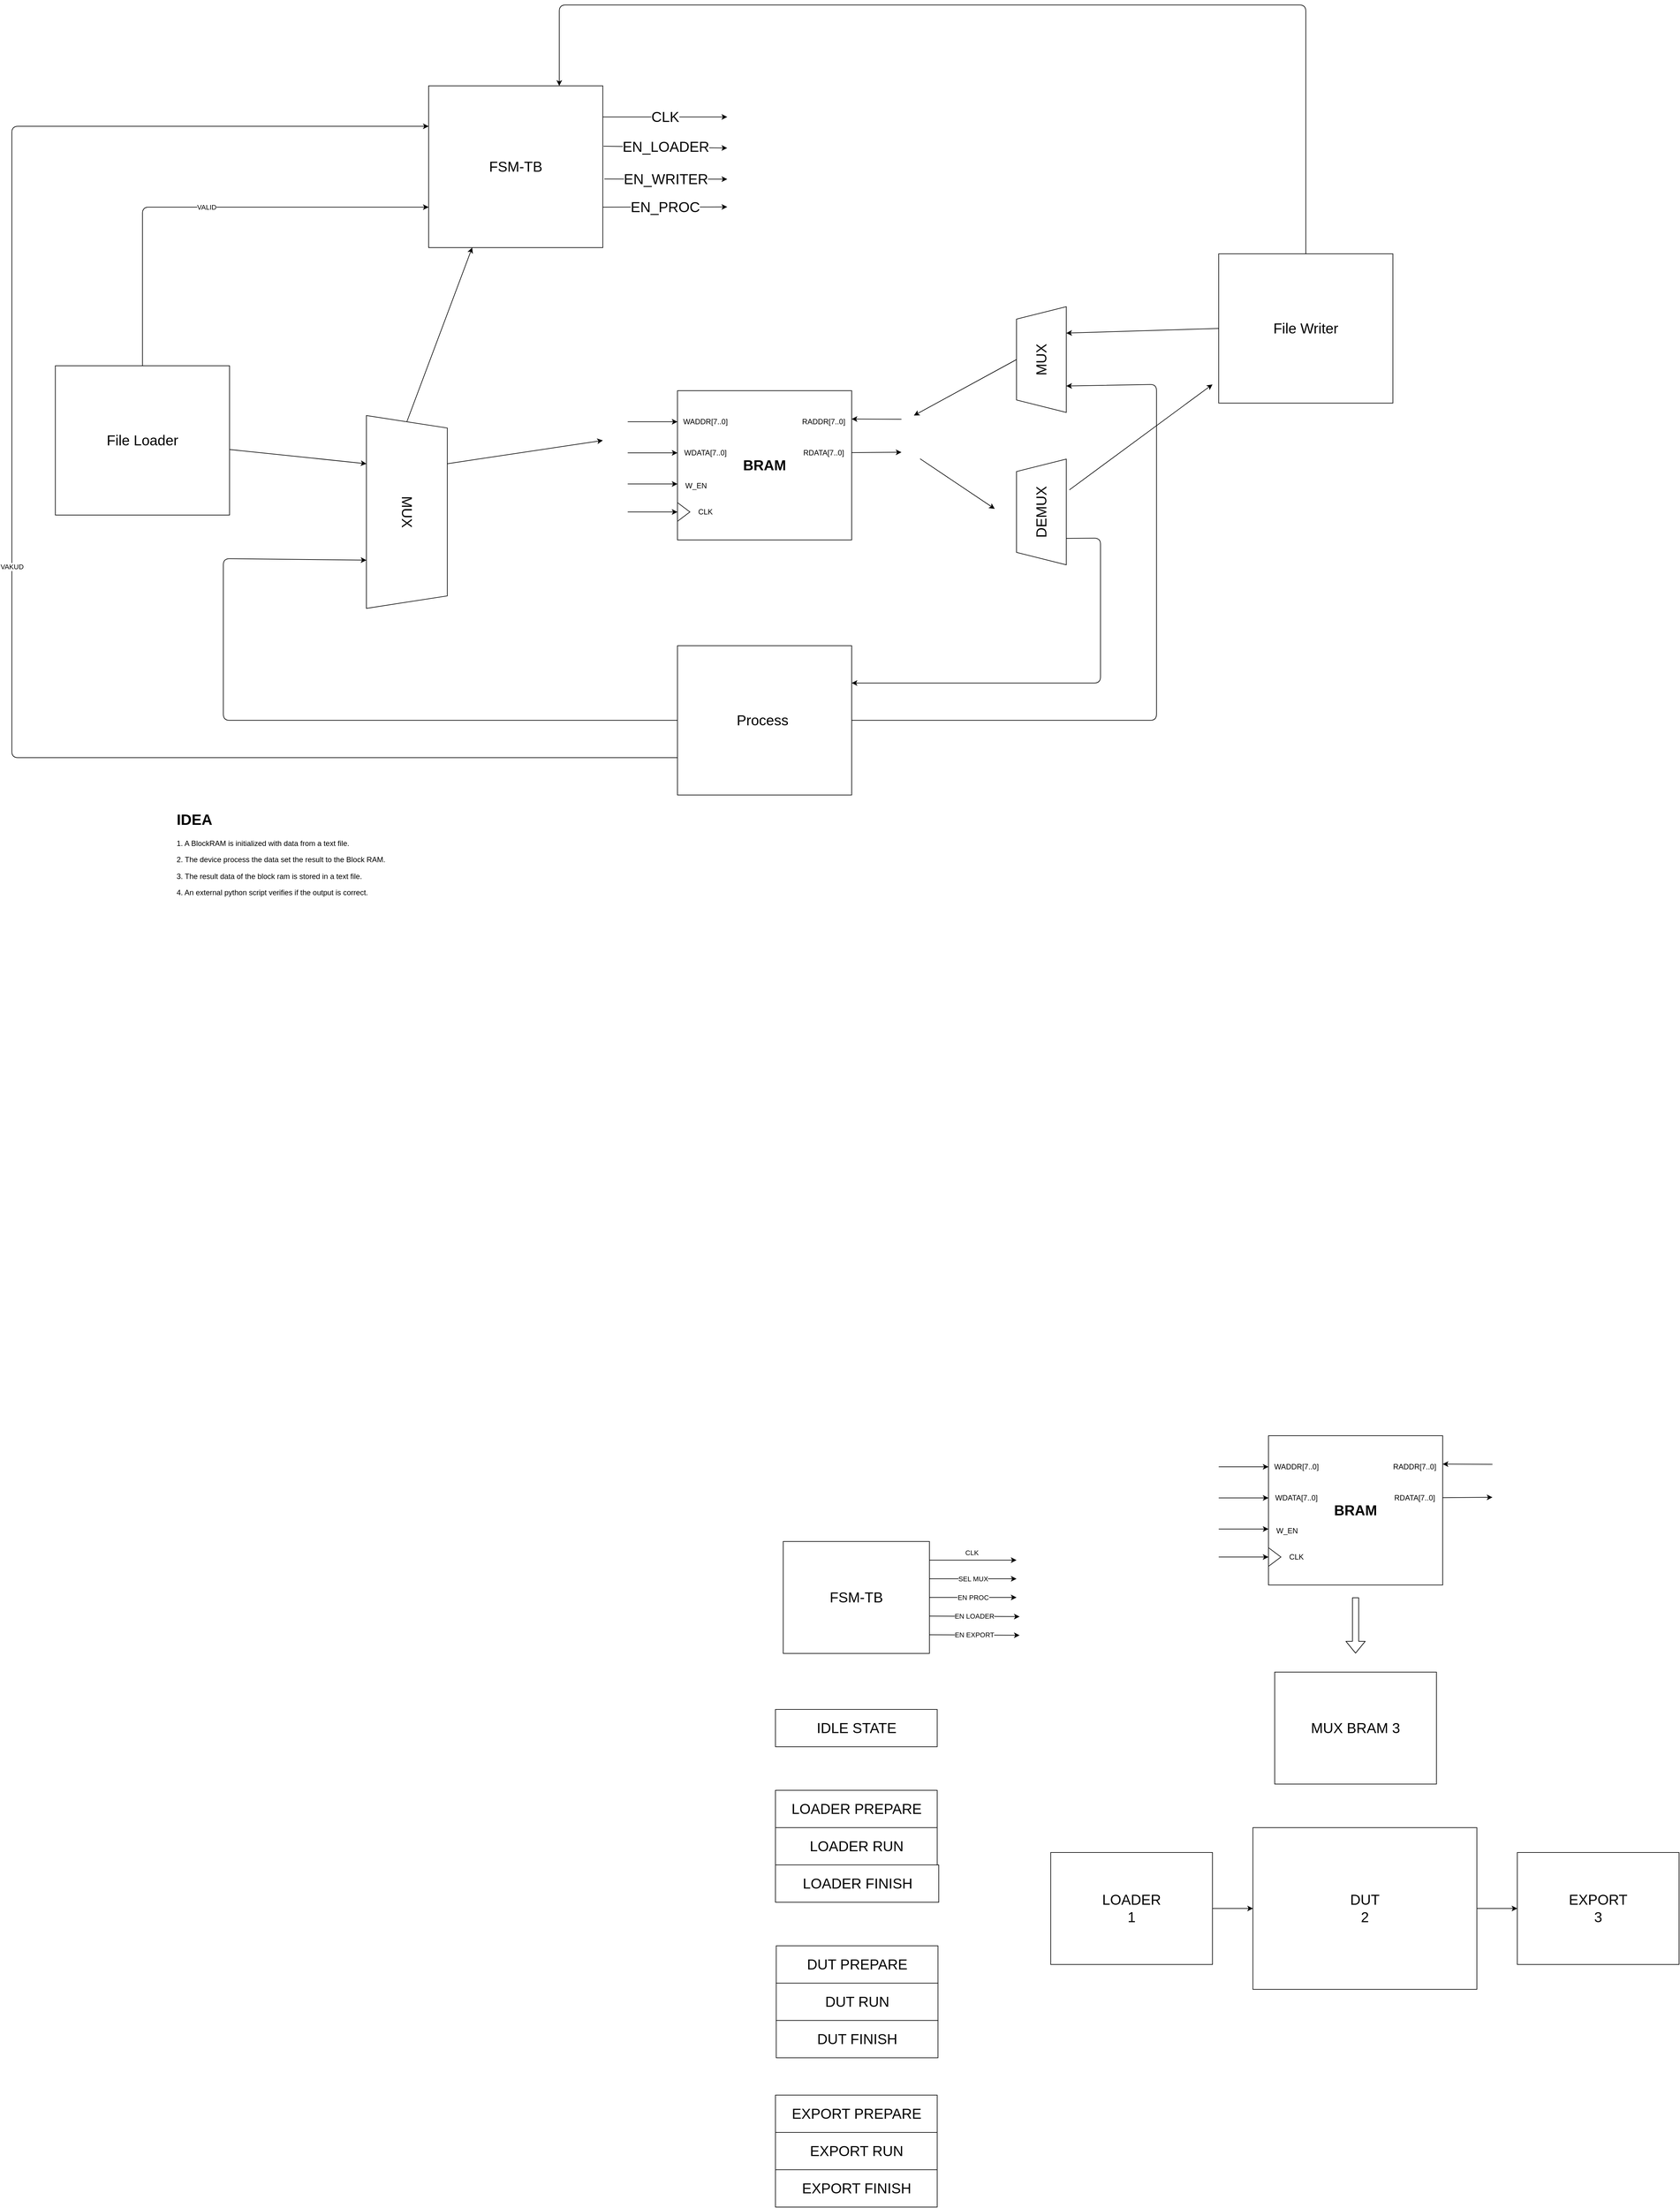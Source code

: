 <mxfile>
    <diagram id="fAGG9gf-buG52Wg7ILpe" name="BRAM">
        <mxGraphModel dx="4604" dy="2287" grid="1" gridSize="10" guides="1" tooltips="1" connect="1" arrows="1" fold="1" page="0" pageScale="1" pageWidth="850" pageHeight="1100" math="0" shadow="0">
            <root>
                <mxCell id="0"/>
                <mxCell id="1" parent="0"/>
                <mxCell id="2" value="BRAM" style="rounded=0;whiteSpace=wrap;html=1;fontStyle=1;fontSize=23;" parent="1" vertex="1">
                    <mxGeometry x="200" y="160" width="280" height="240" as="geometry"/>
                </mxCell>
                <mxCell id="9" value="WADDR[7..0]" style="text;html=1;strokeColor=none;fillColor=none;align=center;verticalAlign=middle;whiteSpace=wrap;rounded=0;" parent="1" vertex="1">
                    <mxGeometry x="210" y="200" width="70" height="20" as="geometry"/>
                </mxCell>
                <mxCell id="10" value="WDATA[7..0]" style="text;html=1;strokeColor=none;fillColor=none;align=center;verticalAlign=middle;whiteSpace=wrap;rounded=0;" parent="1" vertex="1">
                    <mxGeometry x="210" y="250" width="70" height="20" as="geometry"/>
                </mxCell>
                <mxCell id="12" value="CLK" style="text;html=1;strokeColor=none;fillColor=none;align=center;verticalAlign=middle;whiteSpace=wrap;rounded=0;" parent="1" vertex="1">
                    <mxGeometry x="225" y="342.5" width="40" height="25" as="geometry"/>
                </mxCell>
                <mxCell id="15" value="" style="endArrow=classic;html=1;" parent="1" edge="1">
                    <mxGeometry width="50" height="50" relative="1" as="geometry">
                        <mxPoint x="120" y="210" as="sourcePoint"/>
                        <mxPoint x="200" y="210" as="targetPoint"/>
                    </mxGeometry>
                </mxCell>
                <mxCell id="18" value="" style="endArrow=classic;html=1;" parent="1" edge="1">
                    <mxGeometry width="50" height="50" relative="1" as="geometry">
                        <mxPoint x="120" y="260" as="sourcePoint"/>
                        <mxPoint x="200" y="260" as="targetPoint"/>
                    </mxGeometry>
                </mxCell>
                <mxCell id="19" value="" style="endArrow=classic;html=1;" parent="1" edge="1">
                    <mxGeometry width="50" height="50" relative="1" as="geometry">
                        <mxPoint x="120" y="355" as="sourcePoint"/>
                        <mxPoint x="200" y="355" as="targetPoint"/>
                    </mxGeometry>
                </mxCell>
                <mxCell id="20" value="" style="triangle;whiteSpace=wrap;html=1;" parent="1" vertex="1">
                    <mxGeometry x="200" y="340" width="20" height="30" as="geometry"/>
                </mxCell>
                <mxCell id="21" value="" style="endArrow=classic;html=1;" parent="1" edge="1">
                    <mxGeometry width="50" height="50" relative="1" as="geometry">
                        <mxPoint x="120" y="310" as="sourcePoint"/>
                        <mxPoint x="200" y="310" as="targetPoint"/>
                    </mxGeometry>
                </mxCell>
                <mxCell id="22" value="W_EN" style="text;html=1;strokeColor=none;fillColor=none;align=center;verticalAlign=middle;whiteSpace=wrap;rounded=0;" parent="1" vertex="1">
                    <mxGeometry x="210" y="300" width="40" height="25" as="geometry"/>
                </mxCell>
                <mxCell id="23" value="" style="endArrow=classic;html=1;" parent="1" edge="1">
                    <mxGeometry width="50" height="50" relative="1" as="geometry">
                        <mxPoint x="480" y="259.66" as="sourcePoint"/>
                        <mxPoint x="560" y="259" as="targetPoint"/>
                    </mxGeometry>
                </mxCell>
                <mxCell id="24" value="" style="endArrow=classic;html=1;entryX=1;entryY=0.19;entryDx=0;entryDy=0;entryPerimeter=0;" parent="1" target="2" edge="1">
                    <mxGeometry width="50" height="50" relative="1" as="geometry">
                        <mxPoint x="560" y="206" as="sourcePoint"/>
                        <mxPoint x="730" y="190.0" as="targetPoint"/>
                    </mxGeometry>
                </mxCell>
                <mxCell id="25" value="RADDR[7..0]" style="text;html=1;strokeColor=none;fillColor=none;align=center;verticalAlign=middle;whiteSpace=wrap;rounded=0;" parent="1" vertex="1">
                    <mxGeometry x="400" y="200" width="70" height="20" as="geometry"/>
                </mxCell>
                <mxCell id="26" value="RDATA[7..0]" style="text;html=1;strokeColor=none;fillColor=none;align=center;verticalAlign=middle;whiteSpace=wrap;rounded=0;" parent="1" vertex="1">
                    <mxGeometry x="400" y="250" width="70" height="20" as="geometry"/>
                </mxCell>
                <mxCell id="34" style="edgeStyle=none;html=1;entryX=0.25;entryY=1;entryDx=0;entryDy=0;fontSize=23;" parent="1" source="28" target="30" edge="1">
                    <mxGeometry relative="1" as="geometry"/>
                </mxCell>
                <mxCell id="50" value="VALID" style="edgeStyle=none;html=1;exitX=0.5;exitY=0;exitDx=0;exitDy=0;entryX=0;entryY=0.75;entryDx=0;entryDy=0;" parent="1" source="28" target="44" edge="1">
                    <mxGeometry relative="1" as="geometry">
                        <Array as="points">
                            <mxPoint x="-660" y="-135"/>
                        </Array>
                    </mxGeometry>
                </mxCell>
                <mxCell id="28" value="File Loader" style="rounded=0;whiteSpace=wrap;html=1;fontSize=23;" parent="1" vertex="1">
                    <mxGeometry x="-800" y="120" width="280" height="240" as="geometry"/>
                </mxCell>
                <mxCell id="33" style="edgeStyle=none;html=1;exitX=0.25;exitY=0;exitDx=0;exitDy=0;fontSize=23;" parent="1" source="30" edge="1">
                    <mxGeometry relative="1" as="geometry">
                        <mxPoint x="80" y="240" as="targetPoint"/>
                    </mxGeometry>
                </mxCell>
                <mxCell id="49" style="edgeStyle=none;html=1;exitX=0;exitY=0.5;exitDx=0;exitDy=0;entryX=0.25;entryY=1;entryDx=0;entryDy=0;" parent="1" source="30" target="44" edge="1">
                    <mxGeometry relative="1" as="geometry"/>
                </mxCell>
                <mxCell id="30" value="MUX" style="shape=trapezoid;perimeter=trapezoidPerimeter;whiteSpace=wrap;html=1;fixedSize=1;fontSize=23;rotation=90;" parent="1" vertex="1">
                    <mxGeometry x="-390" y="290" width="310" height="130" as="geometry"/>
                </mxCell>
                <mxCell id="35" style="edgeStyle=none;html=1;exitX=0;exitY=0.5;exitDx=0;exitDy=0;entryX=0.75;entryY=1;entryDx=0;entryDy=0;fontSize=23;" parent="1" source="31" target="30" edge="1">
                    <mxGeometry relative="1" as="geometry">
                        <Array as="points">
                            <mxPoint x="-530" y="690"/>
                            <mxPoint x="-530" y="430"/>
                        </Array>
                    </mxGeometry>
                </mxCell>
                <mxCell id="36" style="edgeStyle=none;html=1;exitX=1;exitY=0.5;exitDx=0;exitDy=0;entryX=0.25;entryY=1;entryDx=0;entryDy=0;fontSize=23;" parent="1" source="31" target="32" edge="1">
                    <mxGeometry relative="1" as="geometry">
                        <Array as="points">
                            <mxPoint x="970" y="690"/>
                            <mxPoint x="970" y="150"/>
                        </Array>
                    </mxGeometry>
                </mxCell>
                <mxCell id="51" value="VAKUD" style="edgeStyle=orthogonalEdgeStyle;html=1;exitX=0;exitY=0.75;exitDx=0;exitDy=0;entryX=0;entryY=0.25;entryDx=0;entryDy=0;" parent="1" source="31" target="44" edge="1">
                    <mxGeometry relative="1" as="geometry">
                        <Array as="points">
                            <mxPoint x="-870" y="750"/>
                            <mxPoint x="-870" y="-265"/>
                        </Array>
                    </mxGeometry>
                </mxCell>
                <mxCell id="31" value="Process&amp;nbsp;" style="rounded=0;whiteSpace=wrap;html=1;fontSize=23;" parent="1" vertex="1">
                    <mxGeometry x="200" y="570" width="280" height="240" as="geometry"/>
                </mxCell>
                <mxCell id="37" style="edgeStyle=none;html=1;exitX=0.5;exitY=0;exitDx=0;exitDy=0;fontSize=23;" parent="1" source="32" edge="1">
                    <mxGeometry relative="1" as="geometry">
                        <mxPoint x="580" y="200" as="targetPoint"/>
                    </mxGeometry>
                </mxCell>
                <mxCell id="32" value="MUX" style="shape=trapezoid;perimeter=trapezoidPerimeter;whiteSpace=wrap;html=1;fixedSize=1;fontSize=23;rotation=-90;" parent="1" vertex="1">
                    <mxGeometry x="700" y="70" width="170" height="80" as="geometry"/>
                </mxCell>
                <mxCell id="39" style="edgeStyle=none;html=1;exitX=0;exitY=0.5;exitDx=0;exitDy=0;entryX=0.75;entryY=1;entryDx=0;entryDy=0;fontSize=23;" parent="1" source="38" target="32" edge="1">
                    <mxGeometry relative="1" as="geometry"/>
                </mxCell>
                <mxCell id="53" style="edgeStyle=orthogonalEdgeStyle;html=1;exitX=0.5;exitY=0;exitDx=0;exitDy=0;entryX=0.75;entryY=0;entryDx=0;entryDy=0;" parent="1" source="38" target="44" edge="1">
                    <mxGeometry relative="1" as="geometry">
                        <Array as="points">
                            <mxPoint x="1210" y="-460"/>
                            <mxPoint x="10" y="-460"/>
                        </Array>
                    </mxGeometry>
                </mxCell>
                <mxCell id="38" value="File Writer" style="rounded=0;whiteSpace=wrap;html=1;fontSize=23;" parent="1" vertex="1">
                    <mxGeometry x="1070" y="-60" width="280" height="240" as="geometry"/>
                </mxCell>
                <mxCell id="43" style="edgeStyle=none;html=1;exitX=0.25;exitY=1;exitDx=0;exitDy=0;entryX=1;entryY=0.25;entryDx=0;entryDy=0;fontSize=23;" parent="1" source="40" target="31" edge="1">
                    <mxGeometry relative="1" as="geometry">
                        <Array as="points">
                            <mxPoint x="880" y="397"/>
                            <mxPoint x="880" y="630"/>
                        </Array>
                    </mxGeometry>
                </mxCell>
                <mxCell id="40" value="DEMUX" style="shape=trapezoid;perimeter=trapezoidPerimeter;whiteSpace=wrap;html=1;fixedSize=1;fontSize=23;rotation=-90;" parent="1" vertex="1">
                    <mxGeometry x="700" y="315" width="170" height="80" as="geometry"/>
                </mxCell>
                <mxCell id="41" value="" style="endArrow=classic;html=1;" parent="1" edge="1">
                    <mxGeometry width="50" height="50" relative="1" as="geometry">
                        <mxPoint x="590" y="269.48" as="sourcePoint"/>
                        <mxPoint x="710" y="350" as="targetPoint"/>
                    </mxGeometry>
                </mxCell>
                <mxCell id="42" value="" style="endArrow=classic;html=1;" parent="1" edge="1">
                    <mxGeometry width="50" height="50" relative="1" as="geometry">
                        <mxPoint x="830" y="319.48" as="sourcePoint"/>
                        <mxPoint x="1060" y="150" as="targetPoint"/>
                    </mxGeometry>
                </mxCell>
                <mxCell id="45" value="CLK" style="edgeStyle=none;html=1;fontSize=23;" parent="1" edge="1">
                    <mxGeometry relative="1" as="geometry">
                        <mxPoint x="280" y="-280" as="targetPoint"/>
                        <mxPoint x="80" y="-280" as="sourcePoint"/>
                    </mxGeometry>
                </mxCell>
                <mxCell id="46" value="EN_LOADER" style="edgeStyle=none;html=1;exitX=1.004;exitY=0.373;exitDx=0;exitDy=0;fontSize=23;exitPerimeter=0;" parent="1" source="44" edge="1">
                    <mxGeometry relative="1" as="geometry">
                        <mxPoint x="280" y="-230" as="targetPoint"/>
                    </mxGeometry>
                </mxCell>
                <mxCell id="47" value="EN_WRITER" style="edgeStyle=none;html=1;exitX=1.009;exitY=0.576;exitDx=0;exitDy=0;fontSize=23;exitPerimeter=0;" parent="1" source="44" edge="1">
                    <mxGeometry relative="1" as="geometry">
                        <mxPoint x="280" y="-180" as="targetPoint"/>
                    </mxGeometry>
                </mxCell>
                <mxCell id="48" value="EN_PROC" style="edgeStyle=none;html=1;exitX=1;exitY=0.75;exitDx=0;exitDy=0;fontSize=23;" parent="1" source="44" edge="1">
                    <mxGeometry relative="1" as="geometry">
                        <mxPoint x="280" y="-135.333" as="targetPoint"/>
                    </mxGeometry>
                </mxCell>
                <mxCell id="44" value="FSM-TB" style="rounded=0;whiteSpace=wrap;html=1;fontSize=23;fontStyle=0" parent="1" vertex="1">
                    <mxGeometry x="-200" y="-330" width="280" height="260" as="geometry"/>
                </mxCell>
                <mxCell id="54" value="&lt;h1&gt;IDEA&lt;/h1&gt;&lt;p&gt;1. A BlockRAM is initialized with data from a text file.&lt;/p&gt;&lt;p&gt;2. The device process the data set the result to the Block RAM.&lt;/p&gt;&lt;p&gt;3. The result data of the block ram is stored in a text file.&lt;/p&gt;&lt;p&gt;4. An external python script verifies if the output is correct.&lt;/p&gt;&lt;p&gt;&lt;br&gt;&lt;/p&gt;&lt;p&gt;&lt;br&gt;&lt;/p&gt;" style="text;html=1;strokeColor=none;fillColor=none;spacing=5;spacingTop=-20;whiteSpace=wrap;overflow=hidden;rounded=0;" parent="1" vertex="1">
                    <mxGeometry x="-610" y="830" width="460" height="280" as="geometry"/>
                </mxCell>
                <mxCell id="69" value="" style="group" vertex="1" connectable="0" parent="1">
                    <mxGeometry x="1070" y="1840" width="440" height="240" as="geometry"/>
                </mxCell>
                <mxCell id="55" value="BRAM" style="rounded=0;whiteSpace=wrap;html=1;fontStyle=1;fontSize=23;" vertex="1" parent="69">
                    <mxGeometry x="80" width="280" height="240" as="geometry"/>
                </mxCell>
                <mxCell id="56" value="WADDR[7..0]" style="text;html=1;strokeColor=none;fillColor=none;align=center;verticalAlign=middle;whiteSpace=wrap;rounded=0;" vertex="1" parent="69">
                    <mxGeometry x="90" y="40" width="70" height="20" as="geometry"/>
                </mxCell>
                <mxCell id="57" value="WDATA[7..0]" style="text;html=1;strokeColor=none;fillColor=none;align=center;verticalAlign=middle;whiteSpace=wrap;rounded=0;" vertex="1" parent="69">
                    <mxGeometry x="90" y="90" width="70" height="20" as="geometry"/>
                </mxCell>
                <mxCell id="58" value="CLK" style="text;html=1;strokeColor=none;fillColor=none;align=center;verticalAlign=middle;whiteSpace=wrap;rounded=0;" vertex="1" parent="69">
                    <mxGeometry x="105" y="182.5" width="40" height="25" as="geometry"/>
                </mxCell>
                <mxCell id="59" value="" style="endArrow=classic;html=1;" edge="1" parent="69">
                    <mxGeometry width="50" height="50" relative="1" as="geometry">
                        <mxPoint y="50" as="sourcePoint"/>
                        <mxPoint x="80" y="50" as="targetPoint"/>
                    </mxGeometry>
                </mxCell>
                <mxCell id="60" value="" style="endArrow=classic;html=1;" edge="1" parent="69">
                    <mxGeometry width="50" height="50" relative="1" as="geometry">
                        <mxPoint y="100" as="sourcePoint"/>
                        <mxPoint x="80" y="100" as="targetPoint"/>
                    </mxGeometry>
                </mxCell>
                <mxCell id="61" value="" style="endArrow=classic;html=1;" edge="1" parent="69">
                    <mxGeometry width="50" height="50" relative="1" as="geometry">
                        <mxPoint y="195" as="sourcePoint"/>
                        <mxPoint x="80" y="195" as="targetPoint"/>
                    </mxGeometry>
                </mxCell>
                <mxCell id="62" value="" style="triangle;whiteSpace=wrap;html=1;" vertex="1" parent="69">
                    <mxGeometry x="80" y="180" width="20" height="30" as="geometry"/>
                </mxCell>
                <mxCell id="63" value="" style="endArrow=classic;html=1;" edge="1" parent="69">
                    <mxGeometry width="50" height="50" relative="1" as="geometry">
                        <mxPoint y="150" as="sourcePoint"/>
                        <mxPoint x="80" y="150" as="targetPoint"/>
                    </mxGeometry>
                </mxCell>
                <mxCell id="64" value="W_EN" style="text;html=1;strokeColor=none;fillColor=none;align=center;verticalAlign=middle;whiteSpace=wrap;rounded=0;" vertex="1" parent="69">
                    <mxGeometry x="90" y="140" width="40" height="25" as="geometry"/>
                </mxCell>
                <mxCell id="65" value="" style="endArrow=classic;html=1;" edge="1" parent="69">
                    <mxGeometry width="50" height="50" relative="1" as="geometry">
                        <mxPoint x="360" y="99.66" as="sourcePoint"/>
                        <mxPoint x="440" y="99.0" as="targetPoint"/>
                    </mxGeometry>
                </mxCell>
                <mxCell id="66" value="" style="endArrow=classic;html=1;entryX=1;entryY=0.19;entryDx=0;entryDy=0;entryPerimeter=0;" edge="1" parent="69" target="55">
                    <mxGeometry width="50" height="50" relative="1" as="geometry">
                        <mxPoint x="440" y="46" as="sourcePoint"/>
                        <mxPoint x="610" y="30.0" as="targetPoint"/>
                    </mxGeometry>
                </mxCell>
                <mxCell id="67" value="RADDR[7..0]" style="text;html=1;strokeColor=none;fillColor=none;align=center;verticalAlign=middle;whiteSpace=wrap;rounded=0;" vertex="1" parent="69">
                    <mxGeometry x="280" y="40" width="70" height="20" as="geometry"/>
                </mxCell>
                <mxCell id="68" value="RDATA[7..0]" style="text;html=1;strokeColor=none;fillColor=none;align=center;verticalAlign=middle;whiteSpace=wrap;rounded=0;" vertex="1" parent="69">
                    <mxGeometry x="280" y="90" width="70" height="20" as="geometry"/>
                </mxCell>
                <mxCell id="73" value="CLK" style="edgeStyle=none;html=1;" edge="1" parent="1">
                    <mxGeometry x="-0.032" y="12" relative="1" as="geometry">
                        <mxPoint x="745" y="2040" as="targetPoint"/>
                        <mxPoint x="605" y="2040" as="sourcePoint"/>
                        <mxPoint as="offset"/>
                    </mxGeometry>
                </mxCell>
                <mxCell id="74" value="SEL MUX" style="edgeStyle=none;html=1;" edge="1" parent="1">
                    <mxGeometry relative="1" as="geometry">
                        <mxPoint x="745" y="2070" as="targetPoint"/>
                        <mxPoint x="605" y="2070" as="sourcePoint"/>
                    </mxGeometry>
                </mxCell>
                <mxCell id="75" value="EN PROC" style="edgeStyle=none;html=1;" edge="1" parent="1">
                    <mxGeometry relative="1" as="geometry">
                        <mxPoint x="745" y="2100" as="targetPoint"/>
                        <mxPoint x="605" y="2100" as="sourcePoint"/>
                    </mxGeometry>
                </mxCell>
                <mxCell id="70" value="FSM-TB" style="rounded=0;whiteSpace=wrap;html=1;fontSize=23;fontStyle=0" vertex="1" parent="1">
                    <mxGeometry x="370" y="2010" width="235" height="180" as="geometry"/>
                </mxCell>
                <mxCell id="95" style="edgeStyle=none;html=1;exitX=1;exitY=0.5;exitDx=0;exitDy=0;entryX=0.5;entryY=1;entryDx=0;entryDy=0;" edge="1" parent="1" source="71" target="81">
                    <mxGeometry relative="1" as="geometry"/>
                </mxCell>
                <mxCell id="71" value="DUT&lt;br&gt;2" style="rounded=0;whiteSpace=wrap;html=1;fontSize=23;fontStyle=0" vertex="1" parent="1">
                    <mxGeometry x="1125" y="2470" width="360" height="260" as="geometry"/>
                </mxCell>
                <mxCell id="72" value="MUX BRAM 3" style="rounded=0;whiteSpace=wrap;html=1;fontSize=23;fontStyle=0;direction=south;" vertex="1" parent="1">
                    <mxGeometry x="1160" y="2220" width="260" height="180" as="geometry"/>
                </mxCell>
                <mxCell id="76" value="EN LOADER" style="edgeStyle=none;html=1;exitX=1;exitY=0.75;exitDx=0;exitDy=0;" edge="1" parent="1">
                    <mxGeometry relative="1" as="geometry">
                        <mxPoint x="750" y="2130.833" as="targetPoint"/>
                        <mxPoint x="605" y="2130" as="sourcePoint"/>
                    </mxGeometry>
                </mxCell>
                <mxCell id="77" value="EN EXPORT" style="edgeStyle=none;html=1;exitX=1;exitY=0.75;exitDx=0;exitDy=0;" edge="1" parent="1">
                    <mxGeometry relative="1" as="geometry">
                        <mxPoint x="750" y="2160.833" as="targetPoint"/>
                        <mxPoint x="605" y="2160" as="sourcePoint"/>
                    </mxGeometry>
                </mxCell>
                <mxCell id="79" value="" style="shape=flexArrow;endArrow=classic;html=1;" edge="1" parent="1">
                    <mxGeometry width="50" height="50" relative="1" as="geometry">
                        <mxPoint x="1290" y="2100" as="sourcePoint"/>
                        <mxPoint x="1290" y="2190" as="targetPoint"/>
                    </mxGeometry>
                </mxCell>
                <mxCell id="81" value="EXPORT&lt;br&gt;3" style="rounded=0;whiteSpace=wrap;html=1;fontSize=23;fontStyle=0;direction=south;" vertex="1" parent="1">
                    <mxGeometry x="1550" y="2510" width="260" height="180" as="geometry"/>
                </mxCell>
                <mxCell id="94" style="edgeStyle=none;html=1;exitX=0.5;exitY=0;exitDx=0;exitDy=0;entryX=0;entryY=0.5;entryDx=0;entryDy=0;" edge="1" parent="1" source="82" target="71">
                    <mxGeometry relative="1" as="geometry"/>
                </mxCell>
                <mxCell id="82" value="LOADER&lt;br&gt;1" style="rounded=0;whiteSpace=wrap;html=1;fontSize=23;fontStyle=0;direction=south;" vertex="1" parent="1">
                    <mxGeometry x="800" y="2510" width="260" height="180" as="geometry"/>
                </mxCell>
                <mxCell id="83" value="IDLE STATE" style="rounded=0;whiteSpace=wrap;html=1;fontSize=23;fontStyle=0;direction=south;" vertex="1" parent="1">
                    <mxGeometry x="357.5" y="2280" width="260" height="60" as="geometry"/>
                </mxCell>
                <mxCell id="84" value="LOADER PREPARE" style="rounded=0;whiteSpace=wrap;html=1;fontSize=23;fontStyle=0;direction=south;" vertex="1" parent="1">
                    <mxGeometry x="357.5" y="2410" width="260" height="60" as="geometry"/>
                </mxCell>
                <mxCell id="85" value="LOADER RUN" style="rounded=0;whiteSpace=wrap;html=1;fontSize=23;fontStyle=0;direction=south;" vertex="1" parent="1">
                    <mxGeometry x="357.5" y="2470" width="260" height="60" as="geometry"/>
                </mxCell>
                <mxCell id="86" value="LOADER FINISH" style="rounded=0;whiteSpace=wrap;html=1;fontSize=23;fontStyle=0;direction=south;" vertex="1" parent="1">
                    <mxGeometry x="357.5" y="2530" width="262.5" height="60" as="geometry"/>
                </mxCell>
                <mxCell id="87" value="DUT PREPARE" style="rounded=0;whiteSpace=wrap;html=1;fontSize=23;fontStyle=0;direction=south;" vertex="1" parent="1">
                    <mxGeometry x="358.75" y="2660" width="260" height="60" as="geometry"/>
                </mxCell>
                <mxCell id="88" value="DUT RUN" style="rounded=0;whiteSpace=wrap;html=1;fontSize=23;fontStyle=0;direction=south;" vertex="1" parent="1">
                    <mxGeometry x="358.75" y="2720" width="260" height="60" as="geometry"/>
                </mxCell>
                <mxCell id="89" value="DUT FINISH" style="rounded=0;whiteSpace=wrap;html=1;fontSize=23;fontStyle=0;direction=south;" vertex="1" parent="1">
                    <mxGeometry x="358.75" y="2780" width="260" height="60" as="geometry"/>
                </mxCell>
                <mxCell id="90" value="EXPORT PREPARE" style="rounded=0;whiteSpace=wrap;html=1;fontSize=23;fontStyle=0;direction=south;" vertex="1" parent="1">
                    <mxGeometry x="357.5" y="2900" width="260" height="60" as="geometry"/>
                </mxCell>
                <mxCell id="91" value="EXPORT RUN" style="rounded=0;whiteSpace=wrap;html=1;fontSize=23;fontStyle=0;direction=south;" vertex="1" parent="1">
                    <mxGeometry x="357.5" y="2960" width="260" height="60" as="geometry"/>
                </mxCell>
                <mxCell id="92" value="EXPORT FINISH" style="rounded=0;whiteSpace=wrap;html=1;fontSize=23;fontStyle=0;direction=south;" vertex="1" parent="1">
                    <mxGeometry x="357.5" y="3020" width="260" height="60" as="geometry"/>
                </mxCell>
            </root>
        </mxGraphModel>
    </diagram>
</mxfile>